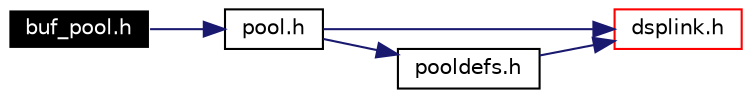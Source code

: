 digraph G
{
  edge [fontname="Helvetica",fontsize=10,labelfontname="Helvetica",labelfontsize=10];
  node [fontname="Helvetica",fontsize=10,shape=record];
  rankdir=LR;
  Node1 [label="buf_pool.h",height=0.2,width=0.4,color="white", fillcolor="black", style="filled" fontcolor="white"];
  Node1 -> Node2 [color="midnightblue",fontsize=10,style="solid",fontname="Helvetica"];
  Node2 [label="pool.h",height=0.2,width=0.4,color="black", fillcolor="white", style="filled",URL="$pool_8h.html"];
  Node2 -> Node3 [color="midnightblue",fontsize=10,style="solid",fontname="Helvetica"];
  Node3 [label="dsplink.h",height=0.2,width=0.4,color="red", fillcolor="white", style="filled",URL="$gpp_2inc_2dsplink_8h.html"];
  Node2 -> Node4 [color="midnightblue",fontsize=10,style="solid",fontname="Helvetica"];
  Node4 [label="pooldefs.h",height=0.2,width=0.4,color="black", fillcolor="white", style="filled",URL="$pooldefs_8h.html"];
  Node4 -> Node3 [color="midnightblue",fontsize=10,style="solid",fontname="Helvetica"];
}
